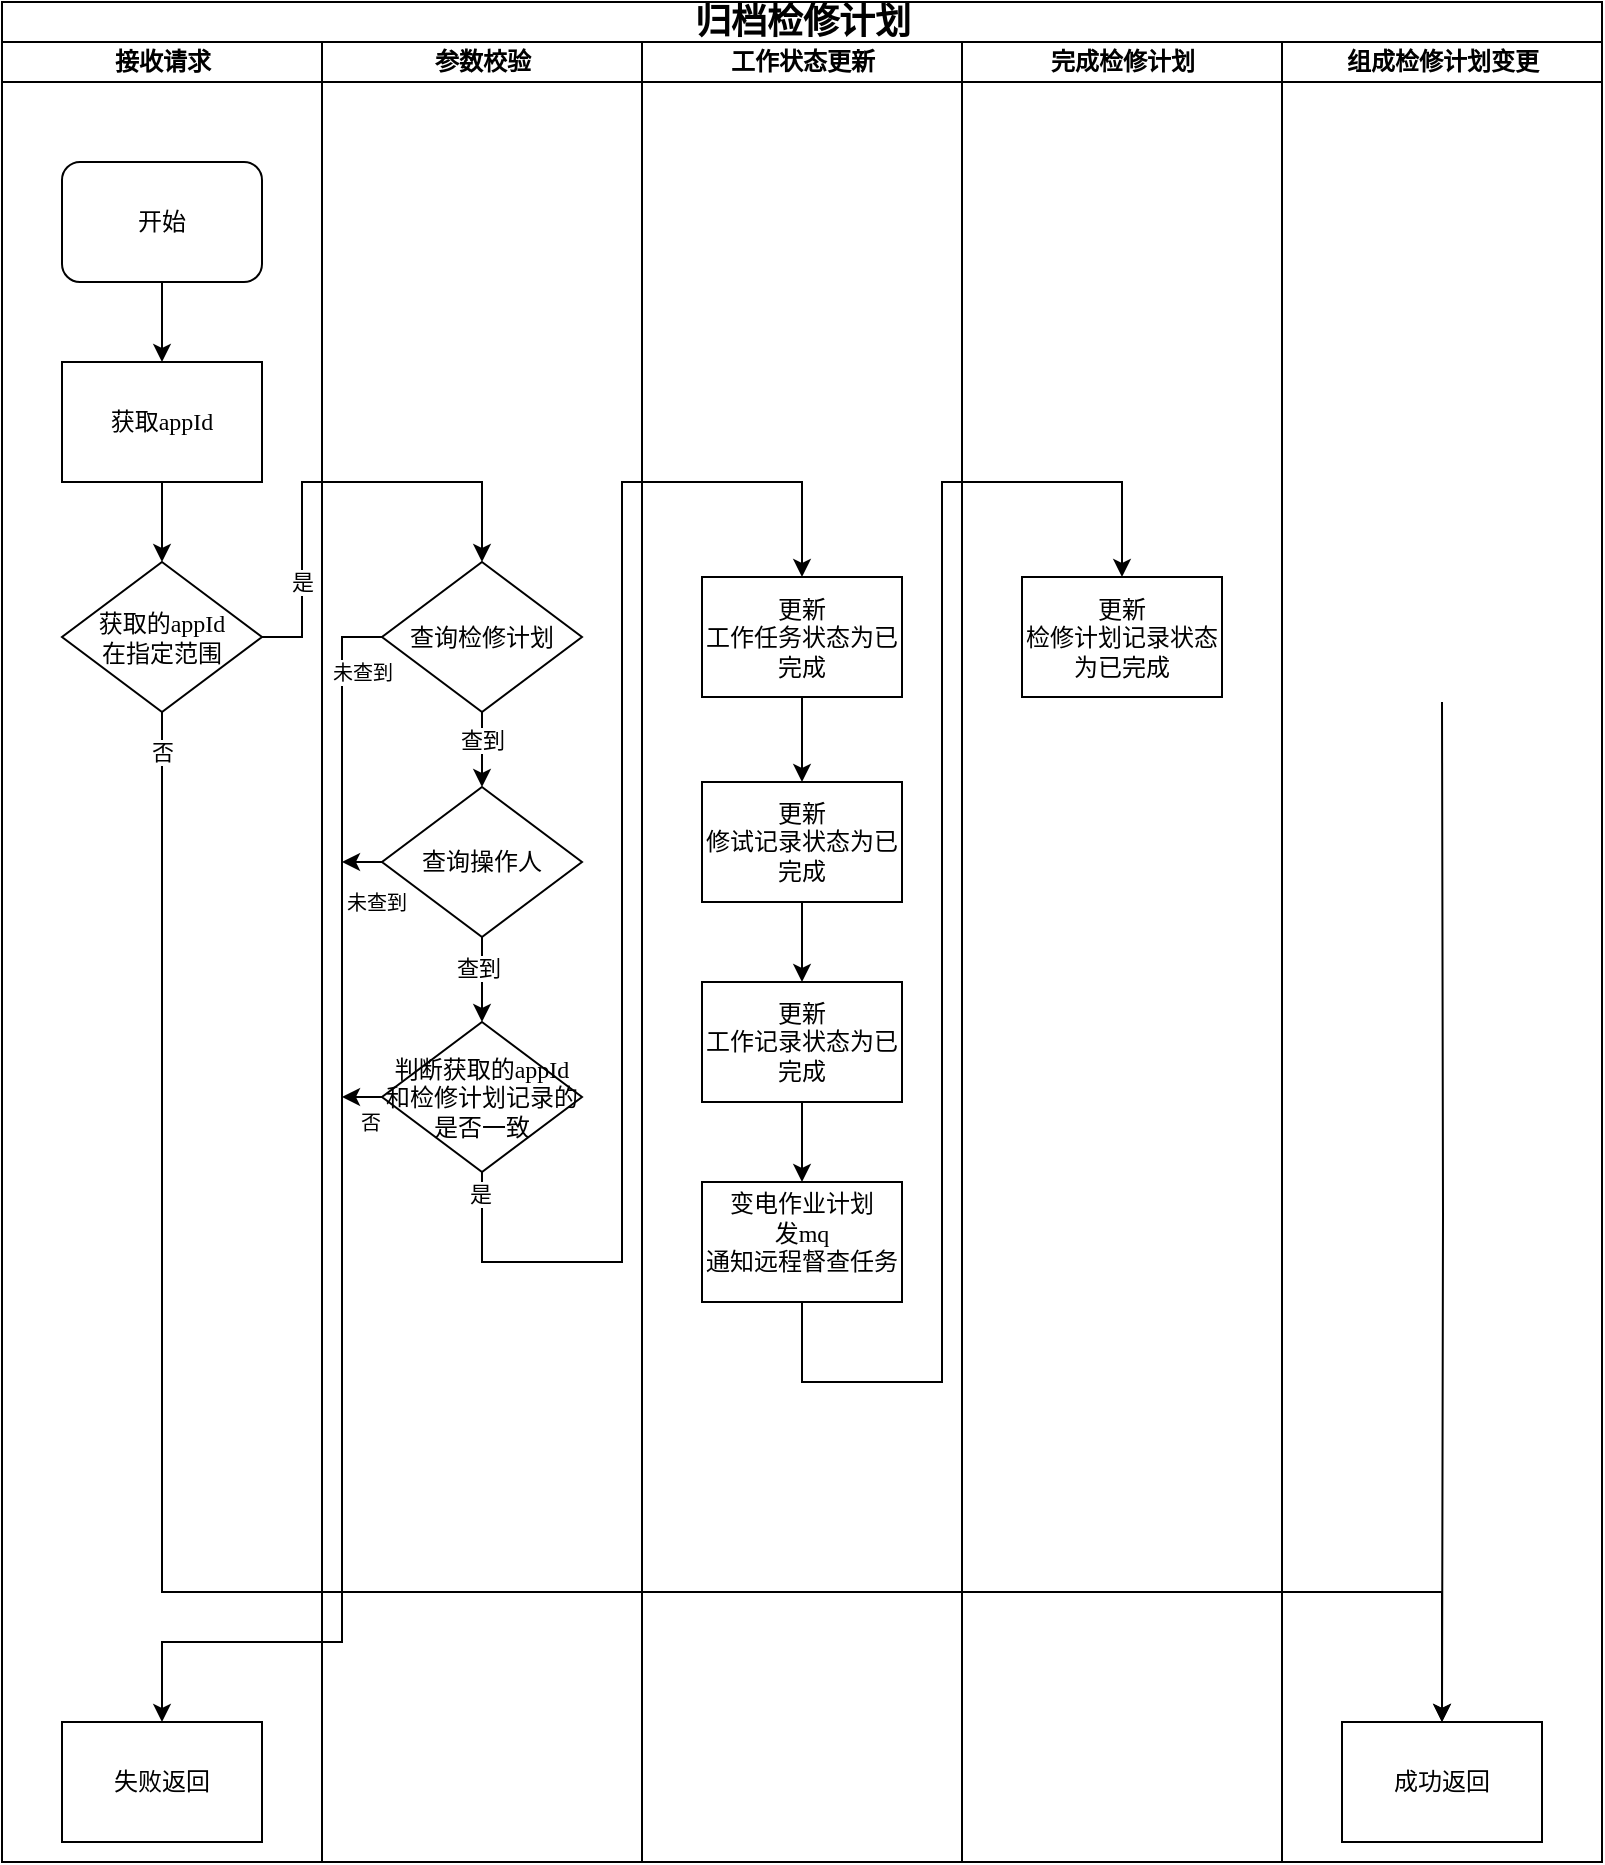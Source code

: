 <mxfile version="26.1.3">
  <diagram name="Page-1" id="74e2e168-ea6b-b213-b513-2b3c1d86103e">
    <mxGraphModel dx="1050" dy="557" grid="1" gridSize="10" guides="1" tooltips="1" connect="1" arrows="1" fold="1" page="1" pageScale="1" pageWidth="1100" pageHeight="850" background="none" math="0" shadow="0">
      <root>
        <mxCell id="0" />
        <mxCell id="1" parent="0" />
        <mxCell id="_jRmHoapX_54qESjvzcb-38" value="&lt;font style=&quot;font-size: 18px;&quot;&gt;归档检修计划&lt;/font&gt;" style="swimlane;html=1;childLayout=stackLayout;startSize=20;rounded=0;shadow=0;labelBackgroundColor=none;strokeWidth=1;fontFamily=Verdana;fontSize=8;align=center;" vertex="1" parent="1">
          <mxGeometry x="80" y="30" width="800" height="930" as="geometry" />
        </mxCell>
        <mxCell id="_jRmHoapX_54qESjvzcb-39" value="接收请求" style="swimlane;html=1;startSize=20;" vertex="1" parent="_jRmHoapX_54qESjvzcb-38">
          <mxGeometry y="20" width="160" height="910" as="geometry">
            <mxRectangle y="20" width="40" height="730" as="alternateBounds" />
          </mxGeometry>
        </mxCell>
        <mxCell id="_jRmHoapX_54qESjvzcb-77" style="edgeStyle=orthogonalEdgeStyle;rounded=0;orthogonalLoop=1;jettySize=auto;html=1;exitX=0.5;exitY=1;exitDx=0;exitDy=0;entryX=0.5;entryY=0;entryDx=0;entryDy=0;" edge="1" parent="_jRmHoapX_54qESjvzcb-39" source="_jRmHoapX_54qESjvzcb-41" target="_jRmHoapX_54qESjvzcb-75">
          <mxGeometry relative="1" as="geometry" />
        </mxCell>
        <mxCell id="_jRmHoapX_54qESjvzcb-41" value="&lt;font style=&quot;font-size: 12px;&quot;&gt;开始&lt;/font&gt;" style="rounded=1;whiteSpace=wrap;html=1;shadow=0;labelBackgroundColor=none;strokeWidth=1;fontFamily=Verdana;fontSize=8;align=center;" vertex="1" parent="_jRmHoapX_54qESjvzcb-39">
          <mxGeometry x="30" y="60" width="100" height="60" as="geometry" />
        </mxCell>
        <mxCell id="_jRmHoapX_54qESjvzcb-42" value="&lt;span style=&quot;font-size: 12px;&quot;&gt;获取的appId&lt;/span&gt;&lt;div&gt;&lt;span style=&quot;font-size: 12px;&quot;&gt;在指定范围&lt;/span&gt;&lt;/div&gt;" style="rhombus;whiteSpace=wrap;html=1;rounded=0;shadow=0;labelBackgroundColor=none;strokeWidth=1;fontFamily=Verdana;fontSize=8;align=center;" vertex="1" parent="_jRmHoapX_54qESjvzcb-39">
          <mxGeometry x="30" y="260" width="100" height="75" as="geometry" />
        </mxCell>
        <mxCell id="_jRmHoapX_54qESjvzcb-78" style="edgeStyle=orthogonalEdgeStyle;rounded=0;orthogonalLoop=1;jettySize=auto;html=1;exitX=0.5;exitY=1;exitDx=0;exitDy=0;entryX=0.5;entryY=0;entryDx=0;entryDy=0;" edge="1" parent="_jRmHoapX_54qESjvzcb-39" source="_jRmHoapX_54qESjvzcb-75" target="_jRmHoapX_54qESjvzcb-42">
          <mxGeometry relative="1" as="geometry" />
        </mxCell>
        <mxCell id="_jRmHoapX_54qESjvzcb-75" value="&lt;span style=&quot;font-size: 12px;&quot;&gt;获取appId&lt;/span&gt;" style="whiteSpace=wrap;html=1;fontSize=8;fontFamily=Verdana;rounded=0;shadow=0;labelBackgroundColor=none;strokeWidth=1;" vertex="1" parent="_jRmHoapX_54qESjvzcb-39">
          <mxGeometry x="30" y="160" width="100" height="60" as="geometry" />
        </mxCell>
        <mxCell id="_jRmHoapX_54qESjvzcb-79" value="&lt;span style=&quot;font-size: 12px;&quot;&gt;失败返回&lt;/span&gt;" style="whiteSpace=wrap;html=1;fontSize=8;fontFamily=Verdana;rounded=0;shadow=0;labelBackgroundColor=none;strokeWidth=1;" vertex="1" parent="_jRmHoapX_54qESjvzcb-39">
          <mxGeometry x="30" y="840" width="100" height="60" as="geometry" />
        </mxCell>
        <mxCell id="_jRmHoapX_54qESjvzcb-46" value="参数校验" style="swimlane;html=1;startSize=20;" vertex="1" parent="_jRmHoapX_54qESjvzcb-38">
          <mxGeometry x="160" y="20" width="160" height="910" as="geometry" />
        </mxCell>
        <mxCell id="_jRmHoapX_54qESjvzcb-86" style="edgeStyle=orthogonalEdgeStyle;rounded=0;orthogonalLoop=1;jettySize=auto;html=1;exitX=0.5;exitY=1;exitDx=0;exitDy=0;" edge="1" parent="_jRmHoapX_54qESjvzcb-46" source="_jRmHoapX_54qESjvzcb-80" target="_jRmHoapX_54qESjvzcb-85">
          <mxGeometry relative="1" as="geometry" />
        </mxCell>
        <mxCell id="_jRmHoapX_54qESjvzcb-87" value="查到" style="edgeLabel;html=1;align=center;verticalAlign=middle;resizable=0;points=[];" vertex="1" connectable="0" parent="_jRmHoapX_54qESjvzcb-86">
          <mxGeometry x="-0.341" y="-3" relative="1" as="geometry">
            <mxPoint x="3" as="offset" />
          </mxGeometry>
        </mxCell>
        <mxCell id="_jRmHoapX_54qESjvzcb-80" value="&lt;span style=&quot;font-size: 12px;&quot;&gt;查询检修计划&lt;/span&gt;" style="rhombus;whiteSpace=wrap;html=1;rounded=0;shadow=0;labelBackgroundColor=none;strokeWidth=1;fontFamily=Verdana;fontSize=8;align=center;" vertex="1" parent="_jRmHoapX_54qESjvzcb-46">
          <mxGeometry x="30" y="260" width="100" height="75" as="geometry" />
        </mxCell>
        <mxCell id="_jRmHoapX_54qESjvzcb-90" style="edgeStyle=orthogonalEdgeStyle;rounded=0;orthogonalLoop=1;jettySize=auto;html=1;exitX=0.5;exitY=1;exitDx=0;exitDy=0;" edge="1" parent="_jRmHoapX_54qESjvzcb-46" source="_jRmHoapX_54qESjvzcb-85" target="_jRmHoapX_54qESjvzcb-89">
          <mxGeometry relative="1" as="geometry" />
        </mxCell>
        <mxCell id="_jRmHoapX_54qESjvzcb-91" value="查到" style="edgeLabel;html=1;align=center;verticalAlign=middle;resizable=0;points=[];" vertex="1" connectable="0" parent="_jRmHoapX_54qESjvzcb-90">
          <mxGeometry x="-0.299" y="-2" relative="1" as="geometry">
            <mxPoint as="offset" />
          </mxGeometry>
        </mxCell>
        <mxCell id="_jRmHoapX_54qESjvzcb-93" style="edgeStyle=orthogonalEdgeStyle;rounded=0;orthogonalLoop=1;jettySize=auto;html=1;exitX=0;exitY=0.5;exitDx=0;exitDy=0;" edge="1" parent="_jRmHoapX_54qESjvzcb-46" source="_jRmHoapX_54qESjvzcb-85">
          <mxGeometry relative="1" as="geometry">
            <mxPoint x="10" y="410.2" as="targetPoint" />
          </mxGeometry>
        </mxCell>
        <mxCell id="_jRmHoapX_54qESjvzcb-85" value="&lt;span style=&quot;font-size: 12px;&quot;&gt;查询操作人&lt;/span&gt;" style="rhombus;whiteSpace=wrap;html=1;rounded=0;shadow=0;labelBackgroundColor=none;strokeWidth=1;fontFamily=Verdana;fontSize=8;align=center;" vertex="1" parent="_jRmHoapX_54qESjvzcb-46">
          <mxGeometry x="30" y="372.5" width="100" height="75" as="geometry" />
        </mxCell>
        <mxCell id="_jRmHoapX_54qESjvzcb-94" style="edgeStyle=orthogonalEdgeStyle;rounded=0;orthogonalLoop=1;jettySize=auto;html=1;exitX=0;exitY=0.5;exitDx=0;exitDy=0;" edge="1" parent="_jRmHoapX_54qESjvzcb-46" source="_jRmHoapX_54qESjvzcb-89">
          <mxGeometry relative="1" as="geometry">
            <mxPoint x="10" y="527.4" as="targetPoint" />
          </mxGeometry>
        </mxCell>
        <mxCell id="_jRmHoapX_54qESjvzcb-96" value="&lt;font style=&quot;font-size: 10px;&quot;&gt;否&lt;/font&gt;" style="edgeLabel;html=1;align=center;verticalAlign=middle;resizable=0;points=[];" vertex="1" connectable="0" parent="_jRmHoapX_54qESjvzcb-94">
          <mxGeometry x="-0.334" y="1" relative="1" as="geometry">
            <mxPoint y="11" as="offset" />
          </mxGeometry>
        </mxCell>
        <mxCell id="_jRmHoapX_54qESjvzcb-89" value="&lt;span style=&quot;font-size: 12px;&quot;&gt;判断获取的appId&lt;/span&gt;&lt;div&gt;&lt;span style=&quot;font-size: 12px;&quot;&gt;和检修计划记录的&lt;/span&gt;&lt;/div&gt;&lt;div&gt;&lt;span style=&quot;font-size: 12px;&quot;&gt;是否一致&lt;/span&gt;&lt;/div&gt;" style="rhombus;whiteSpace=wrap;html=1;rounded=0;shadow=0;labelBackgroundColor=none;strokeWidth=1;fontFamily=Verdana;fontSize=8;align=center;" vertex="1" parent="_jRmHoapX_54qESjvzcb-46">
          <mxGeometry x="30" y="490" width="100" height="75" as="geometry" />
        </mxCell>
        <mxCell id="_jRmHoapX_54qESjvzcb-95" value="&lt;font style=&quot;font-size: 10px;&quot;&gt;未查到&lt;/font&gt;" style="edgeLabel;html=1;align=center;verticalAlign=middle;resizable=0;points=[];" vertex="1" connectable="0" parent="_jRmHoapX_54qESjvzcb-46">
          <mxGeometry x="30" y="420.0" as="geometry">
            <mxPoint x="-3" y="10" as="offset" />
          </mxGeometry>
        </mxCell>
        <mxCell id="_jRmHoapX_54qESjvzcb-50" value="工作状态更新" style="swimlane;html=1;startSize=20;" vertex="1" parent="_jRmHoapX_54qESjvzcb-38">
          <mxGeometry x="320" y="20" width="160" height="910" as="geometry" />
        </mxCell>
        <mxCell id="_jRmHoapX_54qESjvzcb-101" style="edgeStyle=orthogonalEdgeStyle;rounded=0;orthogonalLoop=1;jettySize=auto;html=1;exitX=0.5;exitY=1;exitDx=0;exitDy=0;entryX=0.5;entryY=0;entryDx=0;entryDy=0;" edge="1" parent="_jRmHoapX_54qESjvzcb-50" source="_jRmHoapX_54qESjvzcb-53" target="_jRmHoapX_54qESjvzcb-100">
          <mxGeometry relative="1" as="geometry" />
        </mxCell>
        <mxCell id="_jRmHoapX_54qESjvzcb-53" value="&lt;span style=&quot;font-size: 12px;&quot;&gt;更新&lt;/span&gt;&lt;div&gt;&lt;span style=&quot;font-size: 12px;&quot;&gt;工作任务状态为已完成&lt;/span&gt;&lt;/div&gt;" style="whiteSpace=wrap;html=1;fontSize=8;fontFamily=Verdana;rounded=0;shadow=0;labelBackgroundColor=none;strokeWidth=1;" vertex="1" parent="_jRmHoapX_54qESjvzcb-50">
          <mxGeometry x="30" y="267.5" width="100" height="60" as="geometry" />
        </mxCell>
        <mxCell id="_jRmHoapX_54qESjvzcb-103" style="edgeStyle=orthogonalEdgeStyle;rounded=0;orthogonalLoop=1;jettySize=auto;html=1;exitX=0.5;exitY=1;exitDx=0;exitDy=0;entryX=0.5;entryY=0;entryDx=0;entryDy=0;" edge="1" parent="_jRmHoapX_54qESjvzcb-50" source="_jRmHoapX_54qESjvzcb-100" target="_jRmHoapX_54qESjvzcb-102">
          <mxGeometry relative="1" as="geometry" />
        </mxCell>
        <mxCell id="_jRmHoapX_54qESjvzcb-100" value="&lt;span style=&quot;font-size: 12px;&quot;&gt;更新&lt;/span&gt;&lt;div&gt;&lt;span style=&quot;font-size: 12px;&quot;&gt;修试记录状态为已完成&lt;/span&gt;&lt;/div&gt;" style="whiteSpace=wrap;html=1;fontSize=8;fontFamily=Verdana;rounded=0;shadow=0;labelBackgroundColor=none;strokeWidth=1;" vertex="1" parent="_jRmHoapX_54qESjvzcb-50">
          <mxGeometry x="30" y="370" width="100" height="60" as="geometry" />
        </mxCell>
        <mxCell id="_jRmHoapX_54qESjvzcb-105" style="edgeStyle=orthogonalEdgeStyle;rounded=0;orthogonalLoop=1;jettySize=auto;html=1;exitX=0.5;exitY=1;exitDx=0;exitDy=0;entryX=0.5;entryY=0;entryDx=0;entryDy=0;" edge="1" parent="_jRmHoapX_54qESjvzcb-50" source="_jRmHoapX_54qESjvzcb-102" target="_jRmHoapX_54qESjvzcb-104">
          <mxGeometry relative="1" as="geometry" />
        </mxCell>
        <mxCell id="_jRmHoapX_54qESjvzcb-102" value="&lt;span style=&quot;font-size: 12px;&quot;&gt;更新&lt;/span&gt;&lt;div&gt;&lt;span style=&quot;font-size: 12px;&quot;&gt;工作记录状态为已完成&lt;/span&gt;&lt;/div&gt;" style="whiteSpace=wrap;html=1;fontSize=8;fontFamily=Verdana;rounded=0;shadow=0;labelBackgroundColor=none;strokeWidth=1;" vertex="1" parent="_jRmHoapX_54qESjvzcb-50">
          <mxGeometry x="30" y="470" width="100" height="60" as="geometry" />
        </mxCell>
        <mxCell id="_jRmHoapX_54qESjvzcb-104" value="&lt;div&gt;&lt;span style=&quot;font-size: 12px; background-color: transparent; color: light-dark(rgb(0, 0, 0), rgb(255, 255, 255));&quot;&gt;变电作业计划&lt;/span&gt;&lt;/div&gt;&lt;div&gt;&lt;span style=&quot;font-size: 12px; background-color: transparent; color: light-dark(rgb(0, 0, 0), rgb(255, 255, 255));&quot;&gt;发mq&lt;/span&gt;&lt;/div&gt;&lt;div&gt;&lt;span style=&quot;font-size: 12px; background-color: transparent; color: light-dark(rgb(0, 0, 0), rgb(255, 255, 255));&quot;&gt;通知远程督查任务&lt;/span&gt;&lt;/div&gt;&lt;div&gt;&lt;br&gt;&lt;/div&gt;" style="whiteSpace=wrap;html=1;fontSize=8;fontFamily=Verdana;rounded=0;shadow=0;labelBackgroundColor=none;strokeWidth=1;" vertex="1" parent="_jRmHoapX_54qESjvzcb-50">
          <mxGeometry x="30" y="570" width="100" height="60" as="geometry" />
        </mxCell>
        <mxCell id="_jRmHoapX_54qESjvzcb-54" value="完成检修计划" style="swimlane;html=1;startSize=20;" vertex="1" parent="_jRmHoapX_54qESjvzcb-38">
          <mxGeometry x="480" y="20" width="160" height="910" as="geometry" />
        </mxCell>
        <mxCell id="_jRmHoapX_54qESjvzcb-56" value="&lt;span style=&quot;font-size: 12px;&quot;&gt;更新&lt;/span&gt;&lt;div&gt;&lt;span style=&quot;font-size: 12px;&quot;&gt;检修计划记录状态为已完成&lt;/span&gt;&lt;/div&gt;" style="whiteSpace=wrap;html=1;fontSize=8;fontFamily=Verdana;rounded=0;shadow=0;labelBackgroundColor=none;strokeWidth=1;" vertex="1" parent="_jRmHoapX_54qESjvzcb-54">
          <mxGeometry x="30" y="267.5" width="100" height="60" as="geometry" />
        </mxCell>
        <mxCell id="_jRmHoapX_54qESjvzcb-60" value="" style="edgeStyle=orthogonalEdgeStyle;rounded=0;orthogonalLoop=1;jettySize=auto;html=1;entryX=0.5;entryY=0;entryDx=0;entryDy=0;" edge="1" parent="_jRmHoapX_54qESjvzcb-38" source="_jRmHoapX_54qESjvzcb-42" target="_jRmHoapX_54qESjvzcb-80">
          <mxGeometry relative="1" as="geometry">
            <mxPoint x="190" y="217.5" as="targetPoint" />
            <Array as="points">
              <mxPoint x="150" y="318" />
              <mxPoint x="150" y="240" />
              <mxPoint x="240" y="240" />
            </Array>
          </mxGeometry>
        </mxCell>
        <mxCell id="_jRmHoapX_54qESjvzcb-61" value="是" style="edgeLabel;html=1;align=center;verticalAlign=middle;resizable=0;points=[];" vertex="1" connectable="0" parent="_jRmHoapX_54qESjvzcb-60">
          <mxGeometry x="-0.577" relative="1" as="geometry">
            <mxPoint as="offset" />
          </mxGeometry>
        </mxCell>
        <mxCell id="_jRmHoapX_54qESjvzcb-81" style="edgeStyle=orthogonalEdgeStyle;rounded=0;orthogonalLoop=1;jettySize=auto;html=1;exitX=0;exitY=0.5;exitDx=0;exitDy=0;" edge="1" parent="_jRmHoapX_54qESjvzcb-38" source="_jRmHoapX_54qESjvzcb-80" target="_jRmHoapX_54qESjvzcb-79">
          <mxGeometry relative="1" as="geometry">
            <mxPoint x="180" y="480" as="sourcePoint" />
            <Array as="points">
              <mxPoint x="170" y="318" />
              <mxPoint x="170" y="820" />
              <mxPoint x="80" y="820" />
            </Array>
          </mxGeometry>
        </mxCell>
        <mxCell id="_jRmHoapX_54qESjvzcb-92" value="&lt;font style=&quot;font-size: 10px;&quot;&gt;未查到&lt;/font&gt;" style="edgeLabel;html=1;align=center;verticalAlign=middle;resizable=0;points=[];" vertex="1" connectable="0" parent="_jRmHoapX_54qESjvzcb-81">
          <mxGeometry x="-0.898" relative="1" as="geometry">
            <mxPoint x="10" y="4" as="offset" />
          </mxGeometry>
        </mxCell>
        <mxCell id="_jRmHoapX_54qESjvzcb-98" style="edgeStyle=orthogonalEdgeStyle;rounded=0;orthogonalLoop=1;jettySize=auto;html=1;exitX=0.5;exitY=1;exitDx=0;exitDy=0;entryX=0.5;entryY=0;entryDx=0;entryDy=0;" edge="1" parent="_jRmHoapX_54qESjvzcb-38" source="_jRmHoapX_54qESjvzcb-89" target="_jRmHoapX_54qESjvzcb-53">
          <mxGeometry relative="1" as="geometry">
            <Array as="points">
              <mxPoint x="240" y="630" />
              <mxPoint x="310" y="630" />
              <mxPoint x="310" y="240" />
              <mxPoint x="400" y="240" />
            </Array>
          </mxGeometry>
        </mxCell>
        <mxCell id="_jRmHoapX_54qESjvzcb-99" value="是" style="edgeLabel;html=1;align=center;verticalAlign=middle;resizable=0;points=[];" vertex="1" connectable="0" parent="_jRmHoapX_54qESjvzcb-98">
          <mxGeometry x="-0.965" y="-1" relative="1" as="geometry">
            <mxPoint as="offset" />
          </mxGeometry>
        </mxCell>
        <mxCell id="_jRmHoapX_54qESjvzcb-106" style="edgeStyle=orthogonalEdgeStyle;rounded=0;orthogonalLoop=1;jettySize=auto;html=1;exitX=0.5;exitY=1;exitDx=0;exitDy=0;entryX=0.5;entryY=0;entryDx=0;entryDy=0;" edge="1" parent="_jRmHoapX_54qESjvzcb-38" source="_jRmHoapX_54qESjvzcb-104" target="_jRmHoapX_54qESjvzcb-56">
          <mxGeometry relative="1" as="geometry">
            <Array as="points">
              <mxPoint x="400" y="690" />
              <mxPoint x="470" y="690" />
              <mxPoint x="470" y="240" />
              <mxPoint x="560" y="240" />
            </Array>
          </mxGeometry>
        </mxCell>
        <mxCell id="_jRmHoapX_54qESjvzcb-65" value="组成检修计划变更" style="swimlane;html=1;startSize=20;" vertex="1" parent="1">
          <mxGeometry x="720" y="50" width="160" height="910" as="geometry" />
        </mxCell>
        <mxCell id="_jRmHoapX_54qESjvzcb-66" value="&lt;span style=&quot;font-size: 12px;&quot;&gt;成功返回&lt;/span&gt;" style="whiteSpace=wrap;html=1;fontSize=8;fontFamily=Verdana;rounded=0;shadow=0;labelBackgroundColor=none;strokeWidth=1;" vertex="1" parent="_jRmHoapX_54qESjvzcb-65">
          <mxGeometry x="30" y="840" width="100" height="60" as="geometry" />
        </mxCell>
        <mxCell id="_jRmHoapX_54qESjvzcb-67" style="edgeStyle=orthogonalEdgeStyle;rounded=0;orthogonalLoop=1;jettySize=auto;html=1;entryX=0.5;entryY=0;entryDx=0;entryDy=0;exitX=0.5;exitY=1;exitDx=0;exitDy=0;" edge="1" parent="_jRmHoapX_54qESjvzcb-65" target="_jRmHoapX_54qESjvzcb-66">
          <mxGeometry relative="1" as="geometry">
            <mxPoint x="80" y="330" as="sourcePoint" />
          </mxGeometry>
        </mxCell>
        <mxCell id="_jRmHoapX_54qESjvzcb-43" style="edgeStyle=orthogonalEdgeStyle;rounded=0;orthogonalLoop=1;jettySize=auto;html=1;exitX=0.5;exitY=1;exitDx=0;exitDy=0;entryX=0.5;entryY=0;entryDx=0;entryDy=0;" edge="1" parent="1" source="_jRmHoapX_54qESjvzcb-42" target="_jRmHoapX_54qESjvzcb-66">
          <mxGeometry relative="1" as="geometry">
            <mxPoint x="800" y="1005" as="targetPoint" />
            <mxPoint x="160" y="500" as="sourcePoint" />
            <Array as="points">
              <mxPoint x="160" y="825" />
              <mxPoint x="800" y="825" />
            </Array>
          </mxGeometry>
        </mxCell>
        <mxCell id="_jRmHoapX_54qESjvzcb-83" value="否" style="edgeLabel;html=1;align=center;verticalAlign=middle;resizable=0;points=[];" vertex="1" connectable="0" parent="_jRmHoapX_54qESjvzcb-43">
          <mxGeometry x="-0.965" relative="1" as="geometry">
            <mxPoint as="offset" />
          </mxGeometry>
        </mxCell>
      </root>
    </mxGraphModel>
  </diagram>
</mxfile>
